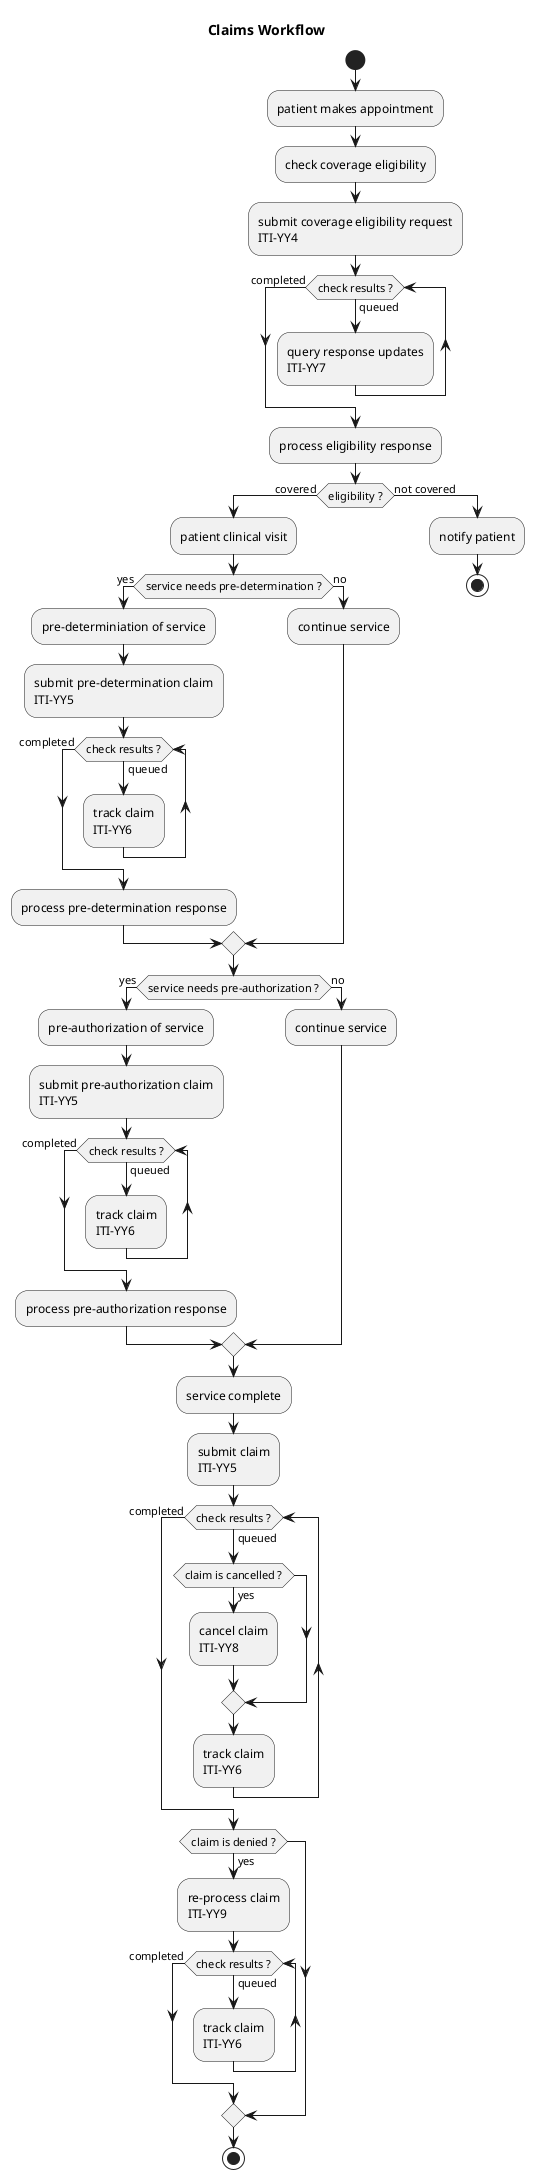@startuml

title Claims Workflow

start
:patient makes appointment;
:check coverage eligibility;
:submit coverage eligibility request\nITI-YY4;
while (check results ?) is (queued)
  :query response updates\nITI-YY7;
endwhile (completed)
:process eligibility response;
if (eligibility ?) then (covered)
  :patient clinical visit;

  if (service needs pre-determination ?) then (yes)
    :pre-determiniation of service;
    :submit pre-determination claim\nITI-YY5;
    while (check results ?) is (queued)
      :track claim\nITI-YY6;
    endwhile (completed)
    :process pre-determination response;
  else (no)
    :continue service;
  endif 
  if (service needs pre-authorization ?) then (yes)
  :pre-authorization of service;
  :submit pre-authorization claim\nITI-YY5;
  while (check results ?) is (queued)
    :track claim\nITI-YY6;
  endwhile (completed)
  :process pre-authorization response;
  else (no)
    :continue service;
  endif
  :service complete;
  :submit claim\nITI-YY5;
  while (check results ?) is (queued)
    if (claim is cancelled ?) then (yes)
      :cancel claim\nITI-YY8;
    endif
    :track claim\nITI-YY6;
  endwhile (completed)
  if (claim is denied ?) then (yes)
    :re-process claim\nITI-YY9;
    while (check results ?) is (queued)
      :track claim\nITI-YY6;
    endwhile (completed)
  endif
  stop
else (not covered)
  :notify patient;
  stop

@enduml
